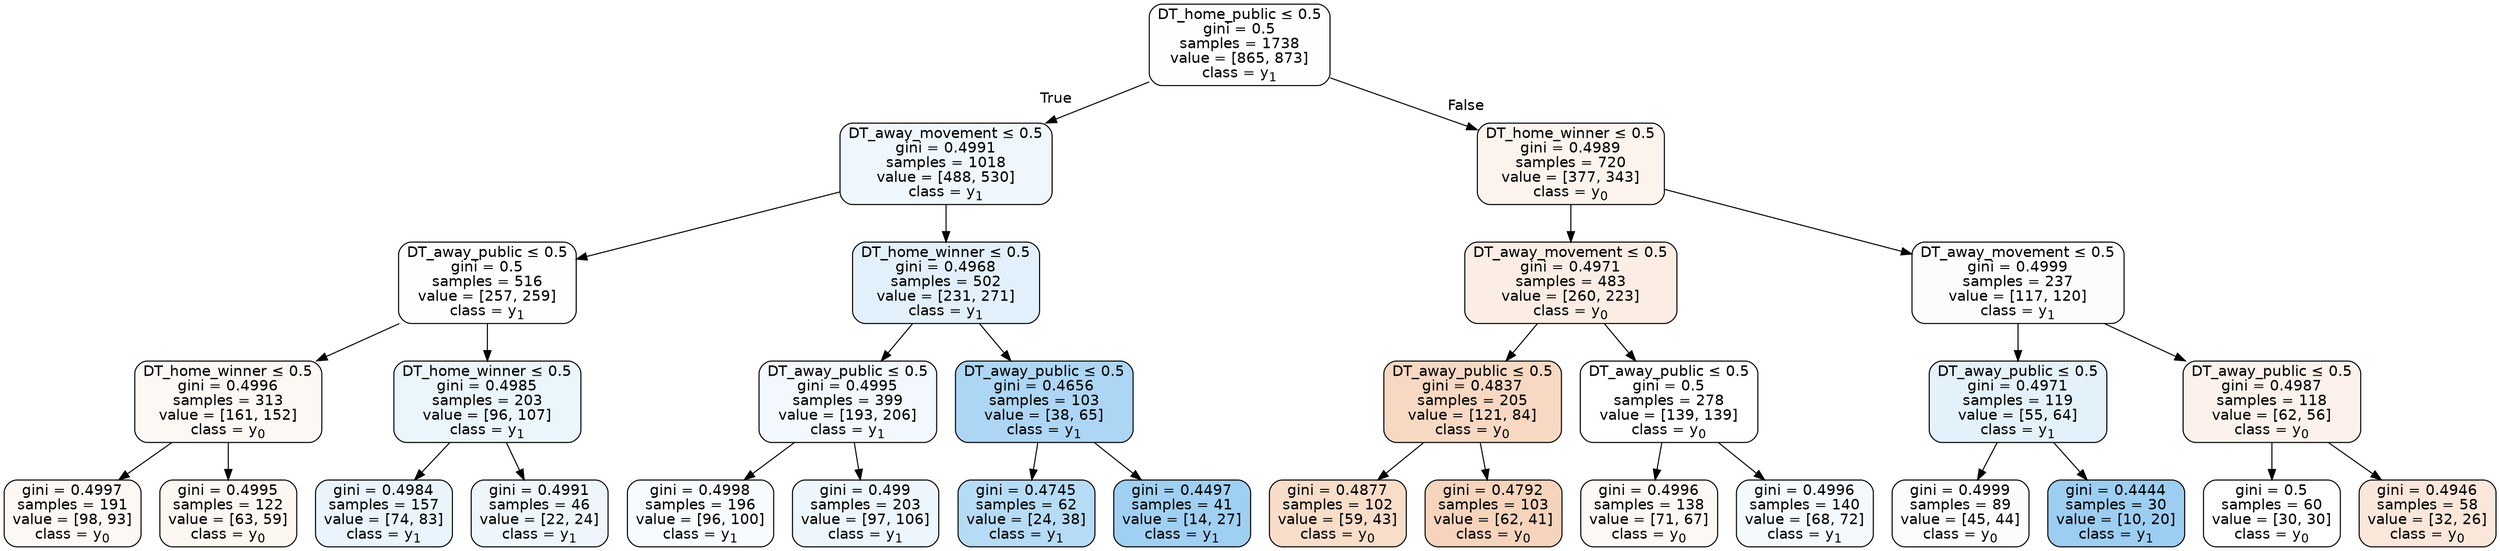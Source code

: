 digraph Tree {
node [shape=box, style="filled, rounded", color="black", fontname=helvetica] ;
edge [fontname=helvetica] ;
0 [label=<DT_home_public &le; 0.5<br/>gini = 0.5<br/>samples = 1738<br/>value = [865, 873]<br/>class = y<SUB>1</SUB>>, fillcolor="#399de502"] ;
1 [label=<DT_away_movement &le; 0.5<br/>gini = 0.4991<br/>samples = 1018<br/>value = [488, 530]<br/>class = y<SUB>1</SUB>>, fillcolor="#399de514"] ;
0 -> 1 [labeldistance=2.5, labelangle=45, headlabel="True"] ;
2 [label=<DT_away_public &le; 0.5<br/>gini = 0.5<br/>samples = 516<br/>value = [257, 259]<br/>class = y<SUB>1</SUB>>, fillcolor="#399de502"] ;
1 -> 2 ;
3 [label=<DT_home_winner &le; 0.5<br/>gini = 0.4996<br/>samples = 313<br/>value = [161, 152]<br/>class = y<SUB>0</SUB>>, fillcolor="#e581390e"] ;
2 -> 3 ;
4 [label=<gini = 0.4997<br/>samples = 191<br/>value = [98, 93]<br/>class = y<SUB>0</SUB>>, fillcolor="#e581390d"] ;
3 -> 4 ;
5 [label=<gini = 0.4995<br/>samples = 122<br/>value = [63, 59]<br/>class = y<SUB>0</SUB>>, fillcolor="#e5813910"] ;
3 -> 5 ;
6 [label=<DT_home_winner &le; 0.5<br/>gini = 0.4985<br/>samples = 203<br/>value = [96, 107]<br/>class = y<SUB>1</SUB>>, fillcolor="#399de51a"] ;
2 -> 6 ;
7 [label=<gini = 0.4984<br/>samples = 157<br/>value = [74, 83]<br/>class = y<SUB>1</SUB>>, fillcolor="#399de51c"] ;
6 -> 7 ;
8 [label=<gini = 0.4991<br/>samples = 46<br/>value = [22, 24]<br/>class = y<SUB>1</SUB>>, fillcolor="#399de515"] ;
6 -> 8 ;
9 [label=<DT_home_winner &le; 0.5<br/>gini = 0.4968<br/>samples = 502<br/>value = [231, 271]<br/>class = y<SUB>1</SUB>>, fillcolor="#399de526"] ;
1 -> 9 ;
10 [label=<DT_away_public &le; 0.5<br/>gini = 0.4995<br/>samples = 399<br/>value = [193, 206]<br/>class = y<SUB>1</SUB>>, fillcolor="#399de510"] ;
9 -> 10 ;
11 [label=<gini = 0.4998<br/>samples = 196<br/>value = [96, 100]<br/>class = y<SUB>1</SUB>>, fillcolor="#399de50a"] ;
10 -> 11 ;
12 [label=<gini = 0.499<br/>samples = 203<br/>value = [97, 106]<br/>class = y<SUB>1</SUB>>, fillcolor="#399de516"] ;
10 -> 12 ;
13 [label=<DT_away_public &le; 0.5<br/>gini = 0.4656<br/>samples = 103<br/>value = [38, 65]<br/>class = y<SUB>1</SUB>>, fillcolor="#399de56a"] ;
9 -> 13 ;
14 [label=<gini = 0.4745<br/>samples = 62<br/>value = [24, 38]<br/>class = y<SUB>1</SUB>>, fillcolor="#399de55e"] ;
13 -> 14 ;
15 [label=<gini = 0.4497<br/>samples = 41<br/>value = [14, 27]<br/>class = y<SUB>1</SUB>>, fillcolor="#399de57b"] ;
13 -> 15 ;
16 [label=<DT_home_winner &le; 0.5<br/>gini = 0.4989<br/>samples = 720<br/>value = [377, 343]<br/>class = y<SUB>0</SUB>>, fillcolor="#e5813917"] ;
0 -> 16 [labeldistance=2.5, labelangle=-45, headlabel="False"] ;
17 [label=<DT_away_movement &le; 0.5<br/>gini = 0.4971<br/>samples = 483<br/>value = [260, 223]<br/>class = y<SUB>0</SUB>>, fillcolor="#e5813924"] ;
16 -> 17 ;
18 [label=<DT_away_public &le; 0.5<br/>gini = 0.4837<br/>samples = 205<br/>value = [121, 84]<br/>class = y<SUB>0</SUB>>, fillcolor="#e581394e"] ;
17 -> 18 ;
19 [label=<gini = 0.4877<br/>samples = 102<br/>value = [59, 43]<br/>class = y<SUB>0</SUB>>, fillcolor="#e5813945"] ;
18 -> 19 ;
20 [label=<gini = 0.4792<br/>samples = 103<br/>value = [62, 41]<br/>class = y<SUB>0</SUB>>, fillcolor="#e5813956"] ;
18 -> 20 ;
21 [label=<DT_away_public &le; 0.5<br/>gini = 0.5<br/>samples = 278<br/>value = [139, 139]<br/>class = y<SUB>0</SUB>>, fillcolor="#e5813900"] ;
17 -> 21 ;
22 [label=<gini = 0.4996<br/>samples = 138<br/>value = [71, 67]<br/>class = y<SUB>0</SUB>>, fillcolor="#e581390e"] ;
21 -> 22 ;
23 [label=<gini = 0.4996<br/>samples = 140<br/>value = [68, 72]<br/>class = y<SUB>1</SUB>>, fillcolor="#399de50e"] ;
21 -> 23 ;
24 [label=<DT_away_movement &le; 0.5<br/>gini = 0.4999<br/>samples = 237<br/>value = [117, 120]<br/>class = y<SUB>1</SUB>>, fillcolor="#399de506"] ;
16 -> 24 ;
25 [label=<DT_away_public &le; 0.5<br/>gini = 0.4971<br/>samples = 119<br/>value = [55, 64]<br/>class = y<SUB>1</SUB>>, fillcolor="#399de524"] ;
24 -> 25 ;
26 [label=<gini = 0.4999<br/>samples = 89<br/>value = [45, 44]<br/>class = y<SUB>0</SUB>>, fillcolor="#e5813906"] ;
25 -> 26 ;
27 [label=<gini = 0.4444<br/>samples = 30<br/>value = [10, 20]<br/>class = y<SUB>1</SUB>>, fillcolor="#399de57f"] ;
25 -> 27 ;
28 [label=<DT_away_public &le; 0.5<br/>gini = 0.4987<br/>samples = 118<br/>value = [62, 56]<br/>class = y<SUB>0</SUB>>, fillcolor="#e5813919"] ;
24 -> 28 ;
29 [label=<gini = 0.5<br/>samples = 60<br/>value = [30, 30]<br/>class = y<SUB>0</SUB>>, fillcolor="#e5813900"] ;
28 -> 29 ;
30 [label=<gini = 0.4946<br/>samples = 58<br/>value = [32, 26]<br/>class = y<SUB>0</SUB>>, fillcolor="#e5813930"] ;
28 -> 30 ;
}